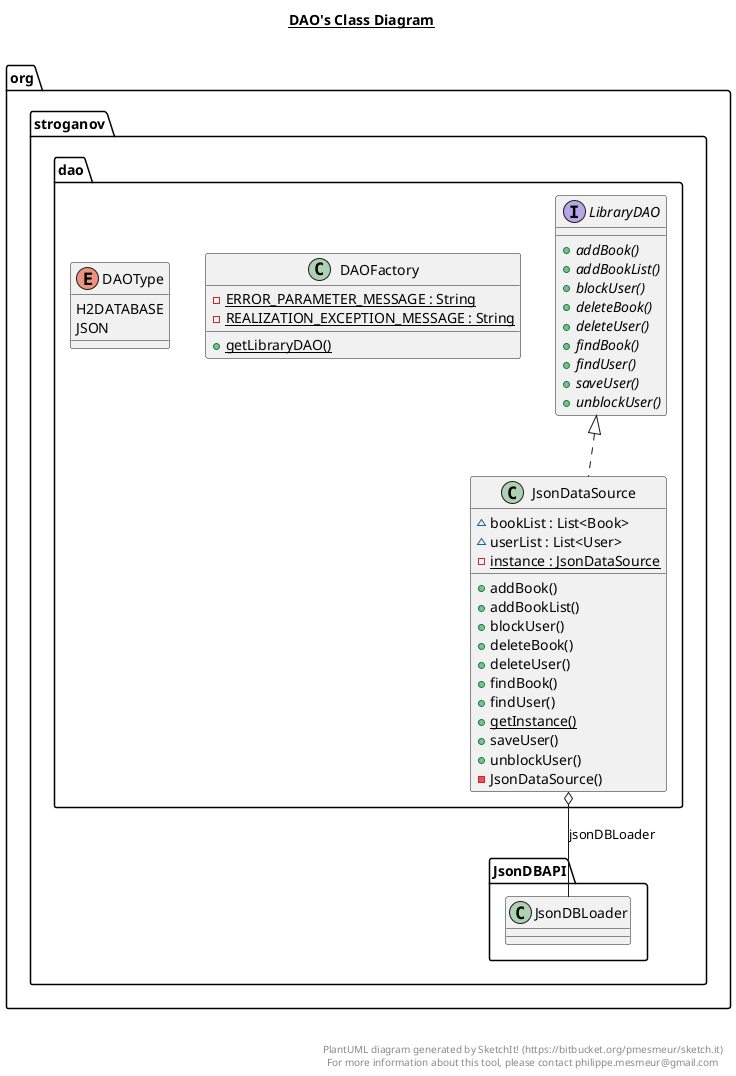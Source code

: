 @startuml

title __DAO's Class Diagram__\n

  namespace org.stroganov {
    namespace dao {
      class org.stroganov.dao.DAOFactory {
          {static} - ERROR_PARAMETER_MESSAGE : String
          {static} - REALIZATION_EXCEPTION_MESSAGE : String
          {static} + getLibraryDAO()
      }
    }
  }
  

  namespace org.stroganov {
    namespace dao {
      enum DAOType {
        H2DATABASE
        JSON
      }
    }
  }
  

  namespace org.stroganov {
    namespace dao {
      class org.stroganov.dao.JsonDataSource {
          ~ bookList : List<Book>
          ~ userList : List<User>
          {static} - instance : JsonDataSource
          + addBook()
          + addBookList()
          + blockUser()
          + deleteBook()
          + deleteUser()
          + findBook()
          + findUser()
          {static} + getInstance()
          + saveUser()
          + unblockUser()
          - JsonDataSource()
      }
    }
  }
  

  namespace org.stroganov {
    namespace dao {
      interface org.stroganov.dao.LibraryDAO {
          {abstract} + addBook()
          {abstract} + addBookList()
          {abstract} + blockUser()
          {abstract} + deleteBook()
          {abstract} + deleteUser()
          {abstract} + findBook()
          {abstract} + findUser()
          {abstract} + saveUser()
          {abstract} + unblockUser()
      }
    }
  }
  

  org.stroganov.dao.JsonDataSource .up.|> org.stroganov.dao.LibraryDAO
  org.stroganov.dao.JsonDataSource o-- org.stroganov.JsonDBAPI.JsonDBLoader : jsonDBLoader


right footer


PlantUML diagram generated by SketchIt! (https://bitbucket.org/pmesmeur/sketch.it)
For more information about this tool, please contact philippe.mesmeur@gmail.com
endfooter

@enduml
